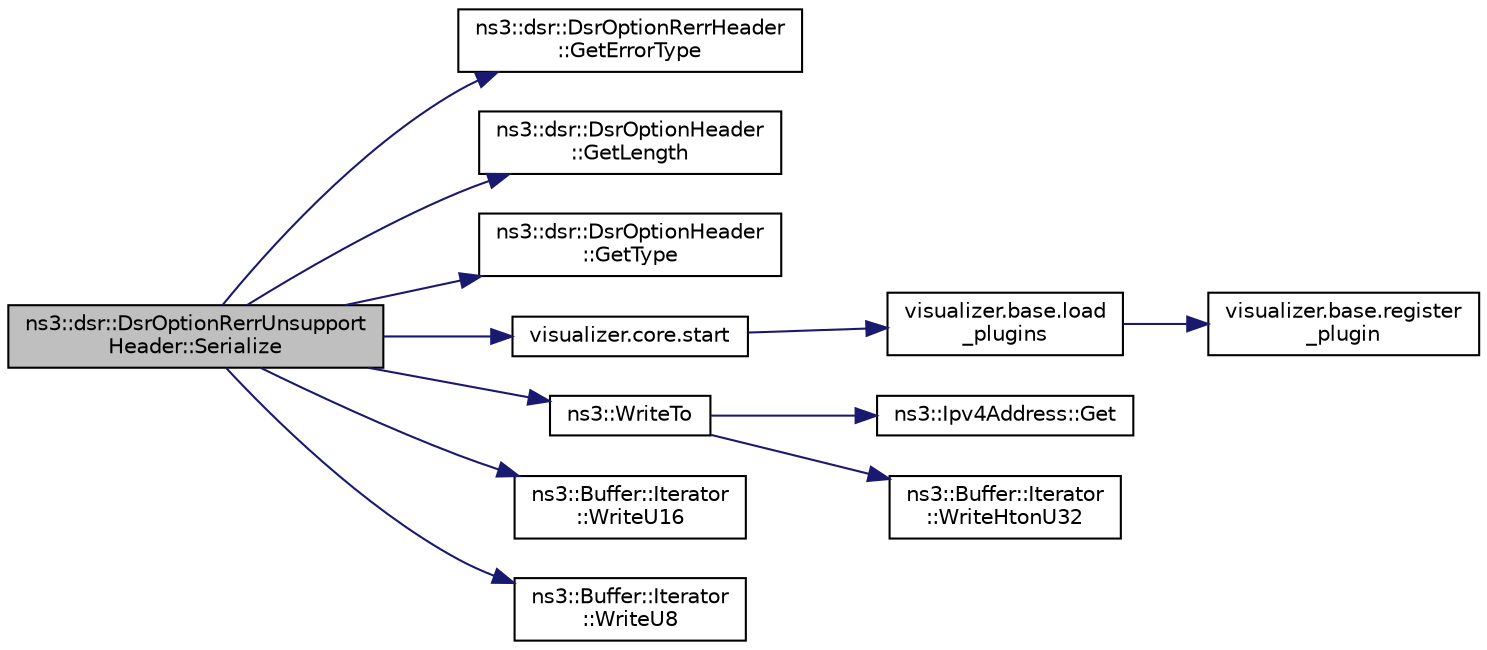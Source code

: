 digraph "ns3::dsr::DsrOptionRerrUnsupportHeader::Serialize"
{
 // LATEX_PDF_SIZE
  edge [fontname="Helvetica",fontsize="10",labelfontname="Helvetica",labelfontsize="10"];
  node [fontname="Helvetica",fontsize="10",shape=record];
  rankdir="LR";
  Node1 [label="ns3::dsr::DsrOptionRerrUnsupport\lHeader::Serialize",height=0.2,width=0.4,color="black", fillcolor="grey75", style="filled", fontcolor="black",tooltip="Serialize the packet."];
  Node1 -> Node2 [color="midnightblue",fontsize="10",style="solid",fontname="Helvetica"];
  Node2 [label="ns3::dsr::DsrOptionRerrHeader\l::GetErrorType",height=0.2,width=0.4,color="black", fillcolor="white", style="filled",URL="$classns3_1_1dsr_1_1_dsr_option_rerr_header.html#a05b6ff3a657811696aa97e0fb7ab372e",tooltip="Get the route error type."];
  Node1 -> Node3 [color="midnightblue",fontsize="10",style="solid",fontname="Helvetica"];
  Node3 [label="ns3::dsr::DsrOptionHeader\l::GetLength",height=0.2,width=0.4,color="black", fillcolor="white", style="filled",URL="$classns3_1_1dsr_1_1_dsr_option_header.html#acadd408c91079150f077f8e258738a5f",tooltip="Get the option length."];
  Node1 -> Node4 [color="midnightblue",fontsize="10",style="solid",fontname="Helvetica"];
  Node4 [label="ns3::dsr::DsrOptionHeader\l::GetType",height=0.2,width=0.4,color="black", fillcolor="white", style="filled",URL="$classns3_1_1dsr_1_1_dsr_option_header.html#a2d53b4403df287dd1122f9beaa18812d",tooltip="Get the type of the option."];
  Node1 -> Node5 [color="midnightblue",fontsize="10",style="solid",fontname="Helvetica"];
  Node5 [label="visualizer.core.start",height=0.2,width=0.4,color="black", fillcolor="white", style="filled",URL="$namespacevisualizer_1_1core.html#a2a35e5d8a34af358b508dac8635754e0",tooltip=" "];
  Node5 -> Node6 [color="midnightblue",fontsize="10",style="solid",fontname="Helvetica"];
  Node6 [label="visualizer.base.load\l_plugins",height=0.2,width=0.4,color="black", fillcolor="white", style="filled",URL="$namespacevisualizer_1_1base.html#ad171497a5ff1afe0a73bedaebf35448f",tooltip=" "];
  Node6 -> Node7 [color="midnightblue",fontsize="10",style="solid",fontname="Helvetica"];
  Node7 [label="visualizer.base.register\l_plugin",height=0.2,width=0.4,color="black", fillcolor="white", style="filled",URL="$namespacevisualizer_1_1base.html#a6b0ffcff1e17ec4027496f50177e5b9e",tooltip=" "];
  Node1 -> Node8 [color="midnightblue",fontsize="10",style="solid",fontname="Helvetica"];
  Node8 [label="ns3::WriteTo",height=0.2,width=0.4,color="black", fillcolor="white", style="filled",URL="$namespacens3.html#abe3cb0173e87a3f7e2e414358c0a08bf",tooltip="Write an Ipv4Address to a Buffer."];
  Node8 -> Node9 [color="midnightblue",fontsize="10",style="solid",fontname="Helvetica"];
  Node9 [label="ns3::Ipv4Address::Get",height=0.2,width=0.4,color="black", fillcolor="white", style="filled",URL="$classns3_1_1_ipv4_address.html#a154da9b1ff6eb451dc4840613fe43e73",tooltip="Get the host-order 32-bit IP address."];
  Node8 -> Node10 [color="midnightblue",fontsize="10",style="solid",fontname="Helvetica"];
  Node10 [label="ns3::Buffer::Iterator\l::WriteHtonU32",height=0.2,width=0.4,color="black", fillcolor="white", style="filled",URL="$classns3_1_1_buffer_1_1_iterator.html#ac8a95d099acc1fa0e699200b4de82173",tooltip=" "];
  Node1 -> Node11 [color="midnightblue",fontsize="10",style="solid",fontname="Helvetica"];
  Node11 [label="ns3::Buffer::Iterator\l::WriteU16",height=0.2,width=0.4,color="black", fillcolor="white", style="filled",URL="$classns3_1_1_buffer_1_1_iterator.html#a67fdfa2b4295a6f807b9670c7c8e4c0b",tooltip=" "];
  Node1 -> Node12 [color="midnightblue",fontsize="10",style="solid",fontname="Helvetica"];
  Node12 [label="ns3::Buffer::Iterator\l::WriteU8",height=0.2,width=0.4,color="black", fillcolor="white", style="filled",URL="$classns3_1_1_buffer_1_1_iterator.html#a3c7bacca6cbb821c9d14fa4626b7ae16",tooltip=" "];
}
